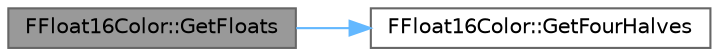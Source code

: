 digraph "FFloat16Color::GetFloats"
{
 // INTERACTIVE_SVG=YES
 // LATEX_PDF_SIZE
  bgcolor="transparent";
  edge [fontname=Helvetica,fontsize=10,labelfontname=Helvetica,labelfontsize=10];
  node [fontname=Helvetica,fontsize=10,shape=box,height=0.2,width=0.4];
  rankdir="LR";
  Node1 [id="Node000001",label="FFloat16Color::GetFloats",height=0.2,width=0.4,color="gray40", fillcolor="grey60", style="filled", fontcolor="black",tooltip=" "];
  Node1 -> Node2 [id="edge1_Node000001_Node000002",color="steelblue1",style="solid",tooltip=" "];
  Node2 [id="Node000002",label="FFloat16Color::GetFourHalves",height=0.2,width=0.4,color="grey40", fillcolor="white", style="filled",URL="$db/dd4/classFFloat16Color.html#acdca8fbc43fd3b245c58cb3a16aebd48",tooltip=" "];
}
